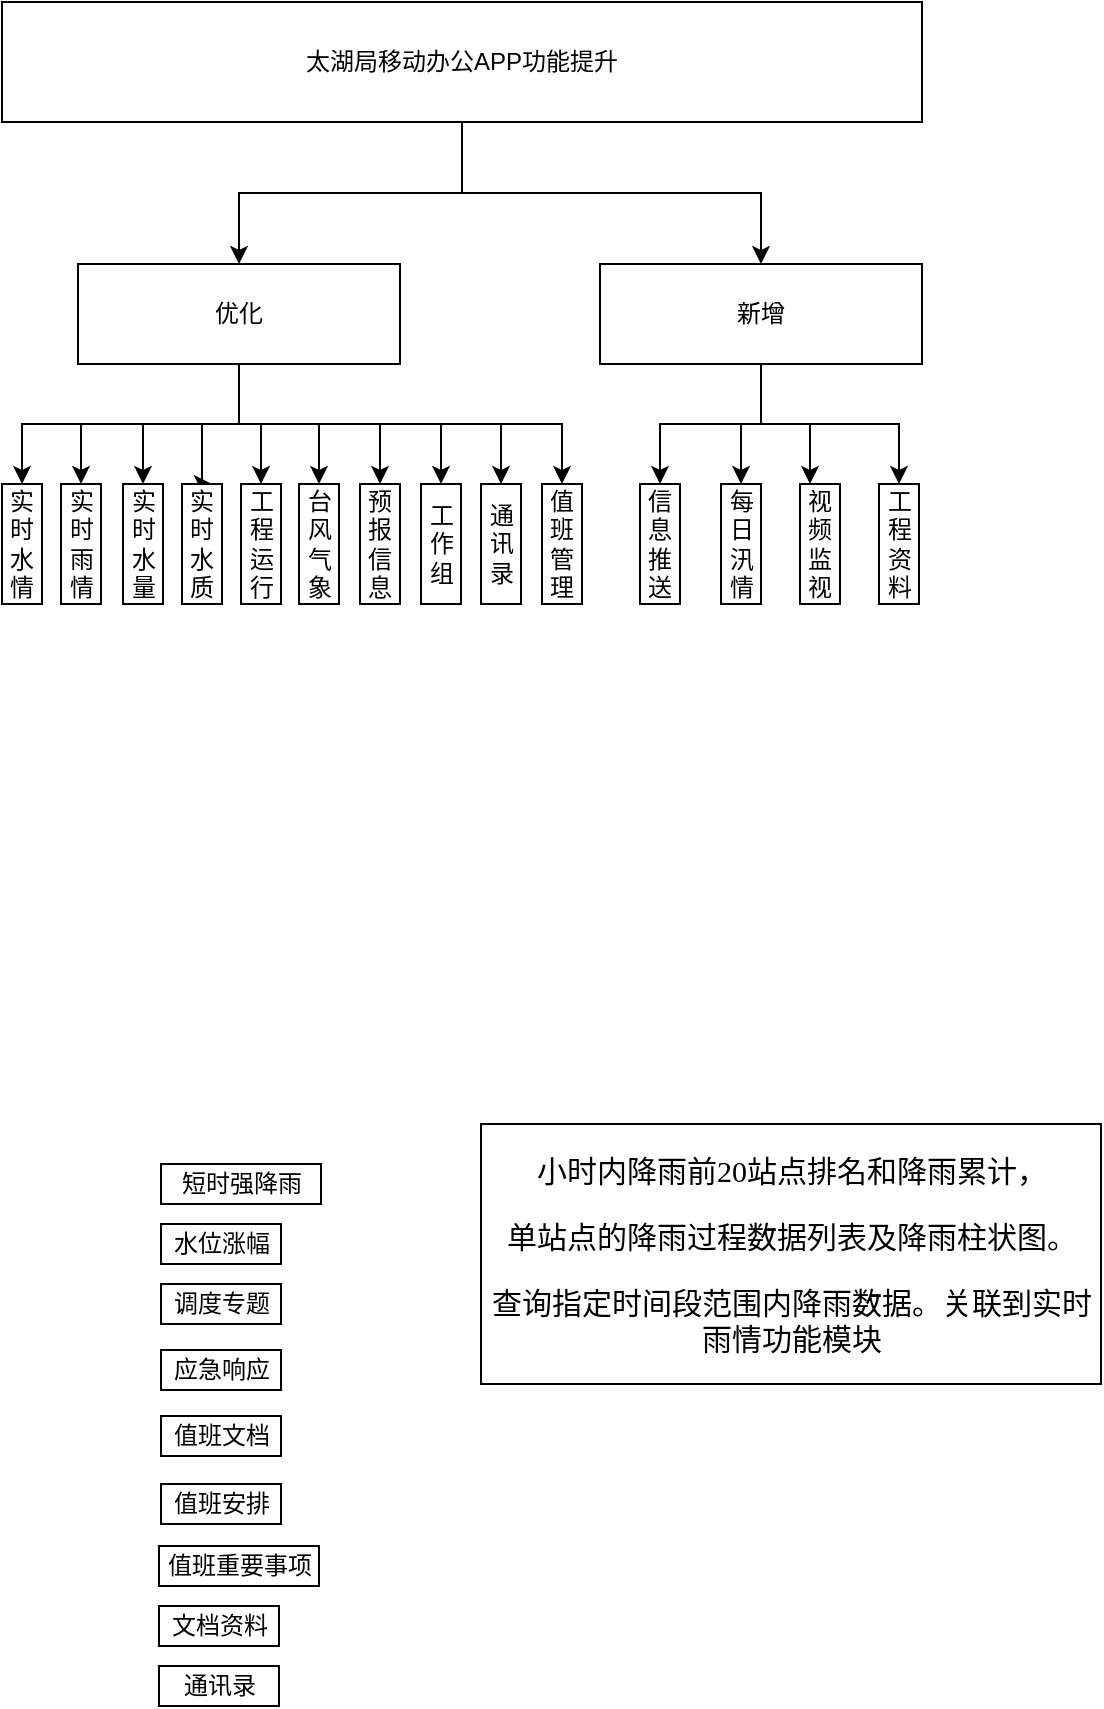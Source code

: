 <mxfile version="11.0.5" type="github"><diagram id="qvx9LAHxHfA9EjNs1QSS" name="Page-1"><mxGraphModel dx="868" dy="456" grid="1" gridSize="10" guides="1" tooltips="1" connect="1" arrows="1" fold="1" page="1" pageScale="1" pageWidth="827" pageHeight="1169" math="0" shadow="0"><root><mxCell id="0"/><mxCell id="1" parent="0"/><mxCell id="SEAwow5dpvRGz6BitIV--27" style="edgeStyle=orthogonalEdgeStyle;rounded=0;orthogonalLoop=1;jettySize=auto;html=1;entryX=0.5;entryY=0;entryDx=0;entryDy=0;" parent="1" source="SEAwow5dpvRGz6BitIV--1" target="SEAwow5dpvRGz6BitIV--17" edge="1"><mxGeometry relative="1" as="geometry"/></mxCell><mxCell id="SEAwow5dpvRGz6BitIV--28" style="edgeStyle=orthogonalEdgeStyle;rounded=0;orthogonalLoop=1;jettySize=auto;html=1;entryX=0.5;entryY=0;entryDx=0;entryDy=0;" parent="1" source="SEAwow5dpvRGz6BitIV--1" target="SEAwow5dpvRGz6BitIV--8" edge="1"><mxGeometry relative="1" as="geometry"><Array as="points"><mxPoint x="279" y="260"/><mxPoint x="170" y="260"/></Array></mxGeometry></mxCell><mxCell id="SEAwow5dpvRGz6BitIV--30" style="edgeStyle=orthogonalEdgeStyle;rounded=0;orthogonalLoop=1;jettySize=auto;html=1;entryX=0.5;entryY=0;entryDx=0;entryDy=0;" parent="1" source="SEAwow5dpvRGz6BitIV--1" target="SEAwow5dpvRGz6BitIV--7" edge="1"><mxGeometry relative="1" as="geometry"/></mxCell><mxCell id="SEAwow5dpvRGz6BitIV--31" style="edgeStyle=orthogonalEdgeStyle;rounded=0;orthogonalLoop=1;jettySize=auto;html=1;entryX=0.5;entryY=0;entryDx=0;entryDy=0;" parent="1" source="SEAwow5dpvRGz6BitIV--1" target="SEAwow5dpvRGz6BitIV--18" edge="1"><mxGeometry relative="1" as="geometry"/></mxCell><mxCell id="SEAwow5dpvRGz6BitIV--34" style="edgeStyle=orthogonalEdgeStyle;rounded=0;orthogonalLoop=1;jettySize=auto;html=1;entryX=0.5;entryY=0;entryDx=0;entryDy=0;" parent="1" source="SEAwow5dpvRGz6BitIV--1" target="SEAwow5dpvRGz6BitIV--19" edge="1"><mxGeometry relative="1" as="geometry"/></mxCell><mxCell id="SEAwow5dpvRGz6BitIV--35" style="edgeStyle=orthogonalEdgeStyle;rounded=0;orthogonalLoop=1;jettySize=auto;html=1;entryX=0.5;entryY=0;entryDx=0;entryDy=0;" parent="1" source="SEAwow5dpvRGz6BitIV--1" target="SEAwow5dpvRGz6BitIV--21" edge="1"><mxGeometry relative="1" as="geometry"><Array as="points"><mxPoint x="279" y="260"/><mxPoint x="349" y="260"/></Array></mxGeometry></mxCell><mxCell id="dItDOX96ScAAo2W70ycG-12" style="edgeStyle=orthogonalEdgeStyle;rounded=0;orthogonalLoop=1;jettySize=auto;html=1;entryX=0.5;entryY=0;entryDx=0;entryDy=0;" parent="1" source="SEAwow5dpvRGz6BitIV--1" target="dItDOX96ScAAo2W70ycG-11" edge="1"><mxGeometry relative="1" as="geometry"><Array as="points"><mxPoint x="279" y="260"/><mxPoint x="410" y="260"/></Array></mxGeometry></mxCell><mxCell id="3kz5_9o_Gu9iUy8k3MCx-6" style="edgeStyle=orthogonalEdgeStyle;rounded=0;orthogonalLoop=1;jettySize=auto;html=1;entryX=0.5;entryY=0;entryDx=0;entryDy=0;" edge="1" parent="1" source="SEAwow5dpvRGz6BitIV--1" target="3kz5_9o_Gu9iUy8k3MCx-4"><mxGeometry relative="1" as="geometry"><Array as="points"><mxPoint x="279" y="260"/><mxPoint x="380" y="260"/></Array></mxGeometry></mxCell><mxCell id="3kz5_9o_Gu9iUy8k3MCx-7" style="edgeStyle=orthogonalEdgeStyle;rounded=0;orthogonalLoop=1;jettySize=auto;html=1;entryX=0.5;entryY=0;entryDx=0;entryDy=0;" edge="1" parent="1" source="SEAwow5dpvRGz6BitIV--1" target="3kz5_9o_Gu9iUy8k3MCx-5"><mxGeometry relative="1" as="geometry"><Array as="points"><mxPoint x="279" y="260"/><mxPoint x="440" y="260"/></Array></mxGeometry></mxCell><mxCell id="3kz5_9o_Gu9iUy8k3MCx-8" style="edgeStyle=orthogonalEdgeStyle;rounded=0;orthogonalLoop=1;jettySize=auto;html=1;entryX=0.75;entryY=0;entryDx=0;entryDy=0;" edge="1" parent="1" source="SEAwow5dpvRGz6BitIV--1" target="3kz5_9o_Gu9iUy8k3MCx-1"><mxGeometry relative="1" as="geometry"><Array as="points"><mxPoint x="279" y="260"/><mxPoint x="260" y="260"/><mxPoint x="260" y="290"/></Array></mxGeometry></mxCell><mxCell id="SEAwow5dpvRGz6BitIV--1" value="优化" style="rounded=0;whiteSpace=wrap;html=1;" parent="1" vertex="1"><mxGeometry x="198" y="180" width="161" height="50" as="geometry"/></mxCell><mxCell id="SEAwow5dpvRGz6BitIV--3" value="工程资料" style="rounded=0;whiteSpace=wrap;html=1;" parent="1" vertex="1"><mxGeometry x="598.5" y="290" width="20" height="60" as="geometry"/></mxCell><mxCell id="SEAwow5dpvRGz6BitIV--4" value="视频监视" style="rounded=0;whiteSpace=wrap;html=1;" parent="1" vertex="1"><mxGeometry x="559" y="290" width="20" height="60" as="geometry"/></mxCell><mxCell id="SEAwow5dpvRGz6BitIV--6" value="每日汛情" style="rounded=0;whiteSpace=wrap;html=1;" parent="1" vertex="1"><mxGeometry x="519.5" y="290" width="20" height="60" as="geometry"/></mxCell><mxCell id="SEAwow5dpvRGz6BitIV--7" value="实时水量" style="rounded=0;whiteSpace=wrap;html=1;" parent="1" vertex="1"><mxGeometry x="220.5" y="290" width="20" height="60" as="geometry"/></mxCell><mxCell id="SEAwow5dpvRGz6BitIV--8" value="实时水情" style="rounded=0;whiteSpace=wrap;html=1;" parent="1" vertex="1"><mxGeometry x="160" y="290" width="20" height="60" as="geometry"/></mxCell><mxCell id="SEAwow5dpvRGz6BitIV--17" value="实时雨情" style="rounded=0;whiteSpace=wrap;html=1;" parent="1" vertex="1"><mxGeometry x="189.5" y="290" width="20" height="60" as="geometry"/></mxCell><mxCell id="SEAwow5dpvRGz6BitIV--18" value="工程运行" style="rounded=0;whiteSpace=wrap;html=1;" parent="1" vertex="1"><mxGeometry x="279.5" y="290" width="20" height="60" as="geometry"/></mxCell><mxCell id="SEAwow5dpvRGz6BitIV--19" value="台风气象" style="rounded=0;whiteSpace=wrap;html=1;" parent="1" vertex="1"><mxGeometry x="308.5" y="290" width="20" height="60" as="geometry"/></mxCell><mxCell id="SEAwow5dpvRGz6BitIV--21" value="预报信息" style="rounded=0;whiteSpace=wrap;html=1;" parent="1" vertex="1"><mxGeometry x="339" y="290" width="20" height="60" as="geometry"/></mxCell><mxCell id="SEAwow5dpvRGz6BitIV--24" value="信息推送" style="rounded=0;whiteSpace=wrap;html=1;" parent="1" vertex="1"><mxGeometry x="479" y="290" width="20" height="60" as="geometry"/></mxCell><mxCell id="SEAwow5dpvRGz6BitIV--72" value="短时强降雨" style="rounded=0;whiteSpace=wrap;html=1;" parent="1" vertex="1"><mxGeometry x="239.5" y="630" width="80" height="20" as="geometry"/></mxCell><mxCell id="SEAwow5dpvRGz6BitIV--73" value="通讯录" style="rounded=0;whiteSpace=wrap;html=1;" parent="1" vertex="1"><mxGeometry x="238.5" y="881" width="60" height="20" as="geometry"/></mxCell><mxCell id="SEAwow5dpvRGz6BitIV--74" value="文档资料" style="rounded=0;whiteSpace=wrap;html=1;" parent="1" vertex="1"><mxGeometry x="238.5" y="851" width="60" height="20" as="geometry"/></mxCell><mxCell id="SEAwow5dpvRGz6BitIV--75" value="值班重要事项" style="rounded=0;whiteSpace=wrap;html=1;" parent="1" vertex="1"><mxGeometry x="238.5" y="821" width="80" height="20" as="geometry"/></mxCell><mxCell id="SEAwow5dpvRGz6BitIV--76" value="值班安排" style="rounded=0;whiteSpace=wrap;html=1;" parent="1" vertex="1"><mxGeometry x="239.5" y="790" width="60" height="20" as="geometry"/></mxCell><mxCell id="SEAwow5dpvRGz6BitIV--77" value="值班文档" style="rounded=0;whiteSpace=wrap;html=1;" parent="1" vertex="1"><mxGeometry x="239.5" y="756" width="60" height="20" as="geometry"/></mxCell><mxCell id="SEAwow5dpvRGz6BitIV--78" value="应急响应" style="rounded=0;whiteSpace=wrap;html=1;" parent="1" vertex="1"><mxGeometry x="239.5" y="723" width="60" height="20" as="geometry"/></mxCell><mxCell id="SEAwow5dpvRGz6BitIV--79" value="调度专题" style="rounded=0;whiteSpace=wrap;html=1;" parent="1" vertex="1"><mxGeometry x="239.5" y="690" width="60" height="20" as="geometry"/></mxCell><mxCell id="SEAwow5dpvRGz6BitIV--80" value="水位涨幅" style="rounded=0;whiteSpace=wrap;html=1;" parent="1" vertex="1"><mxGeometry x="239.5" y="660" width="60" height="20" as="geometry"/></mxCell><mxCell id="SEAwow5dpvRGz6BitIV--81" value="&lt;p class=&quot;MsoNormal&quot; style=&quot;font-size: 15px&quot;&gt;&lt;font style=&quot;font-size: 15px&quot;&gt;&lt;font face=&quot;仿宋_GB2312&quot; style=&quot;font-size: 15px&quot;&gt;小时内降雨前&lt;/font&gt;&lt;font face=&quot;Times New Roman&quot; style=&quot;font-size: 15px&quot;&gt;20&lt;/font&gt;&lt;font face=&quot;仿宋_GB2312&quot; style=&quot;font-size: 15px&quot;&gt;站点排名和降雨累计，&lt;/font&gt;&lt;/font&gt;&lt;/p&gt;&lt;p class=&quot;MsoNormal&quot; style=&quot;font-size: 15px&quot;&gt;&lt;font style=&quot;font-size: 15px&quot;&gt;&lt;font face=&quot;仿宋_GB2312&quot; style=&quot;font-size: 15px&quot;&gt;单站点的降雨过程数据列表及降雨柱状图。&lt;/font&gt;&lt;span style=&quot;font-family: &amp;#34;times new roman&amp;#34;&quot;&gt;&lt;/span&gt;&lt;/font&gt;&lt;/p&gt;&lt;p class=&quot;MsoNormal&quot; style=&quot;font-size: 15px&quot;&gt;&lt;font style=&quot;font-size: 15px&quot;&gt;&lt;font face=&quot;仿宋_GB2312&quot; style=&quot;font-size: 15px&quot;&gt;查询指定时间段范围内降雨数据&lt;/font&gt;&lt;font face=&quot;仿宋_GB2312&quot; style=&quot;font-size: 15px&quot;&gt;。&lt;/font&gt;&lt;/font&gt;&lt;span&gt;关联到实时雨情功能模块&lt;/span&gt;&lt;/p&gt;" style="rounded=0;whiteSpace=wrap;html=1;" parent="1" vertex="1"><mxGeometry x="399.5" y="610" width="310" height="130" as="geometry"/></mxCell><mxCell id="dItDOX96ScAAo2W70ycG-9" style="edgeStyle=orthogonalEdgeStyle;rounded=0;orthogonalLoop=1;jettySize=auto;html=1;" parent="1" source="dItDOX96ScAAo2W70ycG-1" target="SEAwow5dpvRGz6BitIV--1" edge="1"><mxGeometry relative="1" as="geometry"/></mxCell><mxCell id="dItDOX96ScAAo2W70ycG-10" style="edgeStyle=orthogonalEdgeStyle;rounded=0;orthogonalLoop=1;jettySize=auto;html=1;entryX=0.5;entryY=0;entryDx=0;entryDy=0;" parent="1" source="dItDOX96ScAAo2W70ycG-1" target="dItDOX96ScAAo2W70ycG-3" edge="1"><mxGeometry relative="1" as="geometry"/></mxCell><mxCell id="dItDOX96ScAAo2W70ycG-1" value="太湖局移动办公APP功能提升" style="rounded=0;whiteSpace=wrap;html=1;" parent="1" vertex="1"><mxGeometry x="160" y="49" width="460" height="60" as="geometry"/></mxCell><mxCell id="dItDOX96ScAAo2W70ycG-5" style="edgeStyle=orthogonalEdgeStyle;rounded=0;orthogonalLoop=1;jettySize=auto;html=1;entryX=0.5;entryY=0;entryDx=0;entryDy=0;" parent="1" source="dItDOX96ScAAo2W70ycG-3" target="SEAwow5dpvRGz6BitIV--24" edge="1"><mxGeometry relative="1" as="geometry"/></mxCell><mxCell id="dItDOX96ScAAo2W70ycG-6" style="edgeStyle=orthogonalEdgeStyle;rounded=0;orthogonalLoop=1;jettySize=auto;html=1;entryX=0.5;entryY=0;entryDx=0;entryDy=0;" parent="1" source="dItDOX96ScAAo2W70ycG-3" target="SEAwow5dpvRGz6BitIV--6" edge="1"><mxGeometry relative="1" as="geometry"/></mxCell><mxCell id="dItDOX96ScAAo2W70ycG-7" style="edgeStyle=orthogonalEdgeStyle;rounded=0;orthogonalLoop=1;jettySize=auto;html=1;entryX=0.25;entryY=0;entryDx=0;entryDy=0;" parent="1" source="dItDOX96ScAAo2W70ycG-3" target="SEAwow5dpvRGz6BitIV--4" edge="1"><mxGeometry relative="1" as="geometry"/></mxCell><mxCell id="dItDOX96ScAAo2W70ycG-8" style="edgeStyle=orthogonalEdgeStyle;rounded=0;orthogonalLoop=1;jettySize=auto;html=1;entryX=0.5;entryY=0;entryDx=0;entryDy=0;" parent="1" source="dItDOX96ScAAo2W70ycG-3" target="SEAwow5dpvRGz6BitIV--3" edge="1"><mxGeometry relative="1" as="geometry"/></mxCell><mxCell id="dItDOX96ScAAo2W70ycG-3" value="新增" style="rounded=0;whiteSpace=wrap;html=1;" parent="1" vertex="1"><mxGeometry x="459" y="180" width="161" height="50" as="geometry"/></mxCell><mxCell id="dItDOX96ScAAo2W70ycG-11" value="通讯录" style="rounded=0;whiteSpace=wrap;html=1;" parent="1" vertex="1"><mxGeometry x="399.5" y="290" width="20" height="60" as="geometry"/></mxCell><mxCell id="3kz5_9o_Gu9iUy8k3MCx-1" value="实时水质" style="rounded=0;whiteSpace=wrap;html=1;" vertex="1" parent="1"><mxGeometry x="250" y="290" width="20" height="60" as="geometry"/></mxCell><mxCell id="3kz5_9o_Gu9iUy8k3MCx-4" value="工作组" style="rounded=0;whiteSpace=wrap;html=1;" vertex="1" parent="1"><mxGeometry x="369.5" y="290" width="20" height="60" as="geometry"/></mxCell><mxCell id="3kz5_9o_Gu9iUy8k3MCx-5" value="值班管理" style="rounded=0;whiteSpace=wrap;html=1;" vertex="1" parent="1"><mxGeometry x="430" y="290" width="20" height="60" as="geometry"/></mxCell></root></mxGraphModel></diagram></mxfile>